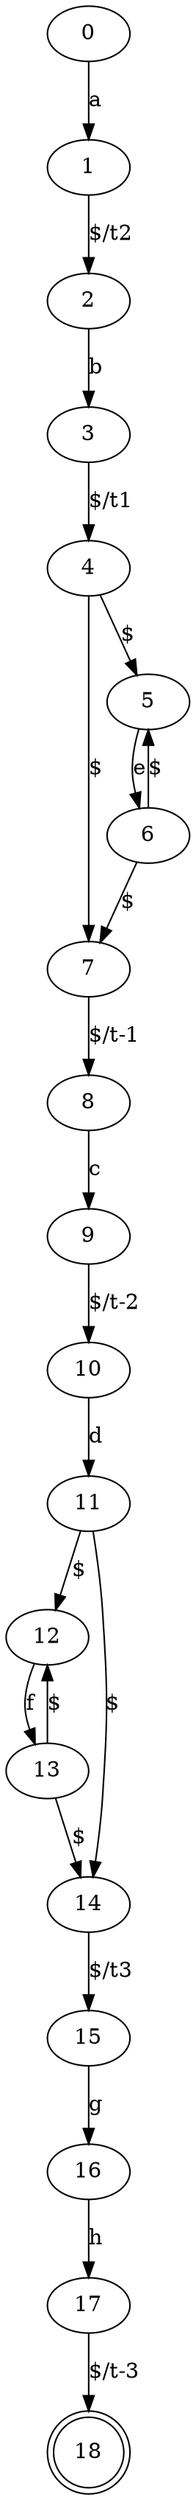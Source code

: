 digraph nfa {
    18 [shape=doublecircle]
    0 -> 1 [ label = "a"]
    1 -> 2 [ label = "$/t2"]
    2 -> 3 [ label = "b"]
    3 -> 4 [ label = "$/t1"]
    4 -> 7 [ label = "$"]
    4 -> 5 [ label = "$"]
    5 -> 6 [ label = "e"]
    6 -> 7 [ label = "$"]
    6 -> 5 [ label = "$"]
    7 -> 8 [ label = "$/t-1"]
    8 -> 9 [ label = "c"]
    9 -> 10 [ label = "$/t-2"]
    10 -> 11 [ label = "d"]
    11 -> 12 [ label = "$"]
    11 -> 14 [ label = "$"]
    12 -> 13 [ label = "f"]
    13 -> 12 [ label = "$"]
    13 -> 14 [ label = "$"]
    14 -> 15 [ label = "$/t3"]
    15 -> 16 [ label = "g"]
    16 -> 17 [ label = "h"]
    17 -> 18 [ label = "$/t-3"]
}

